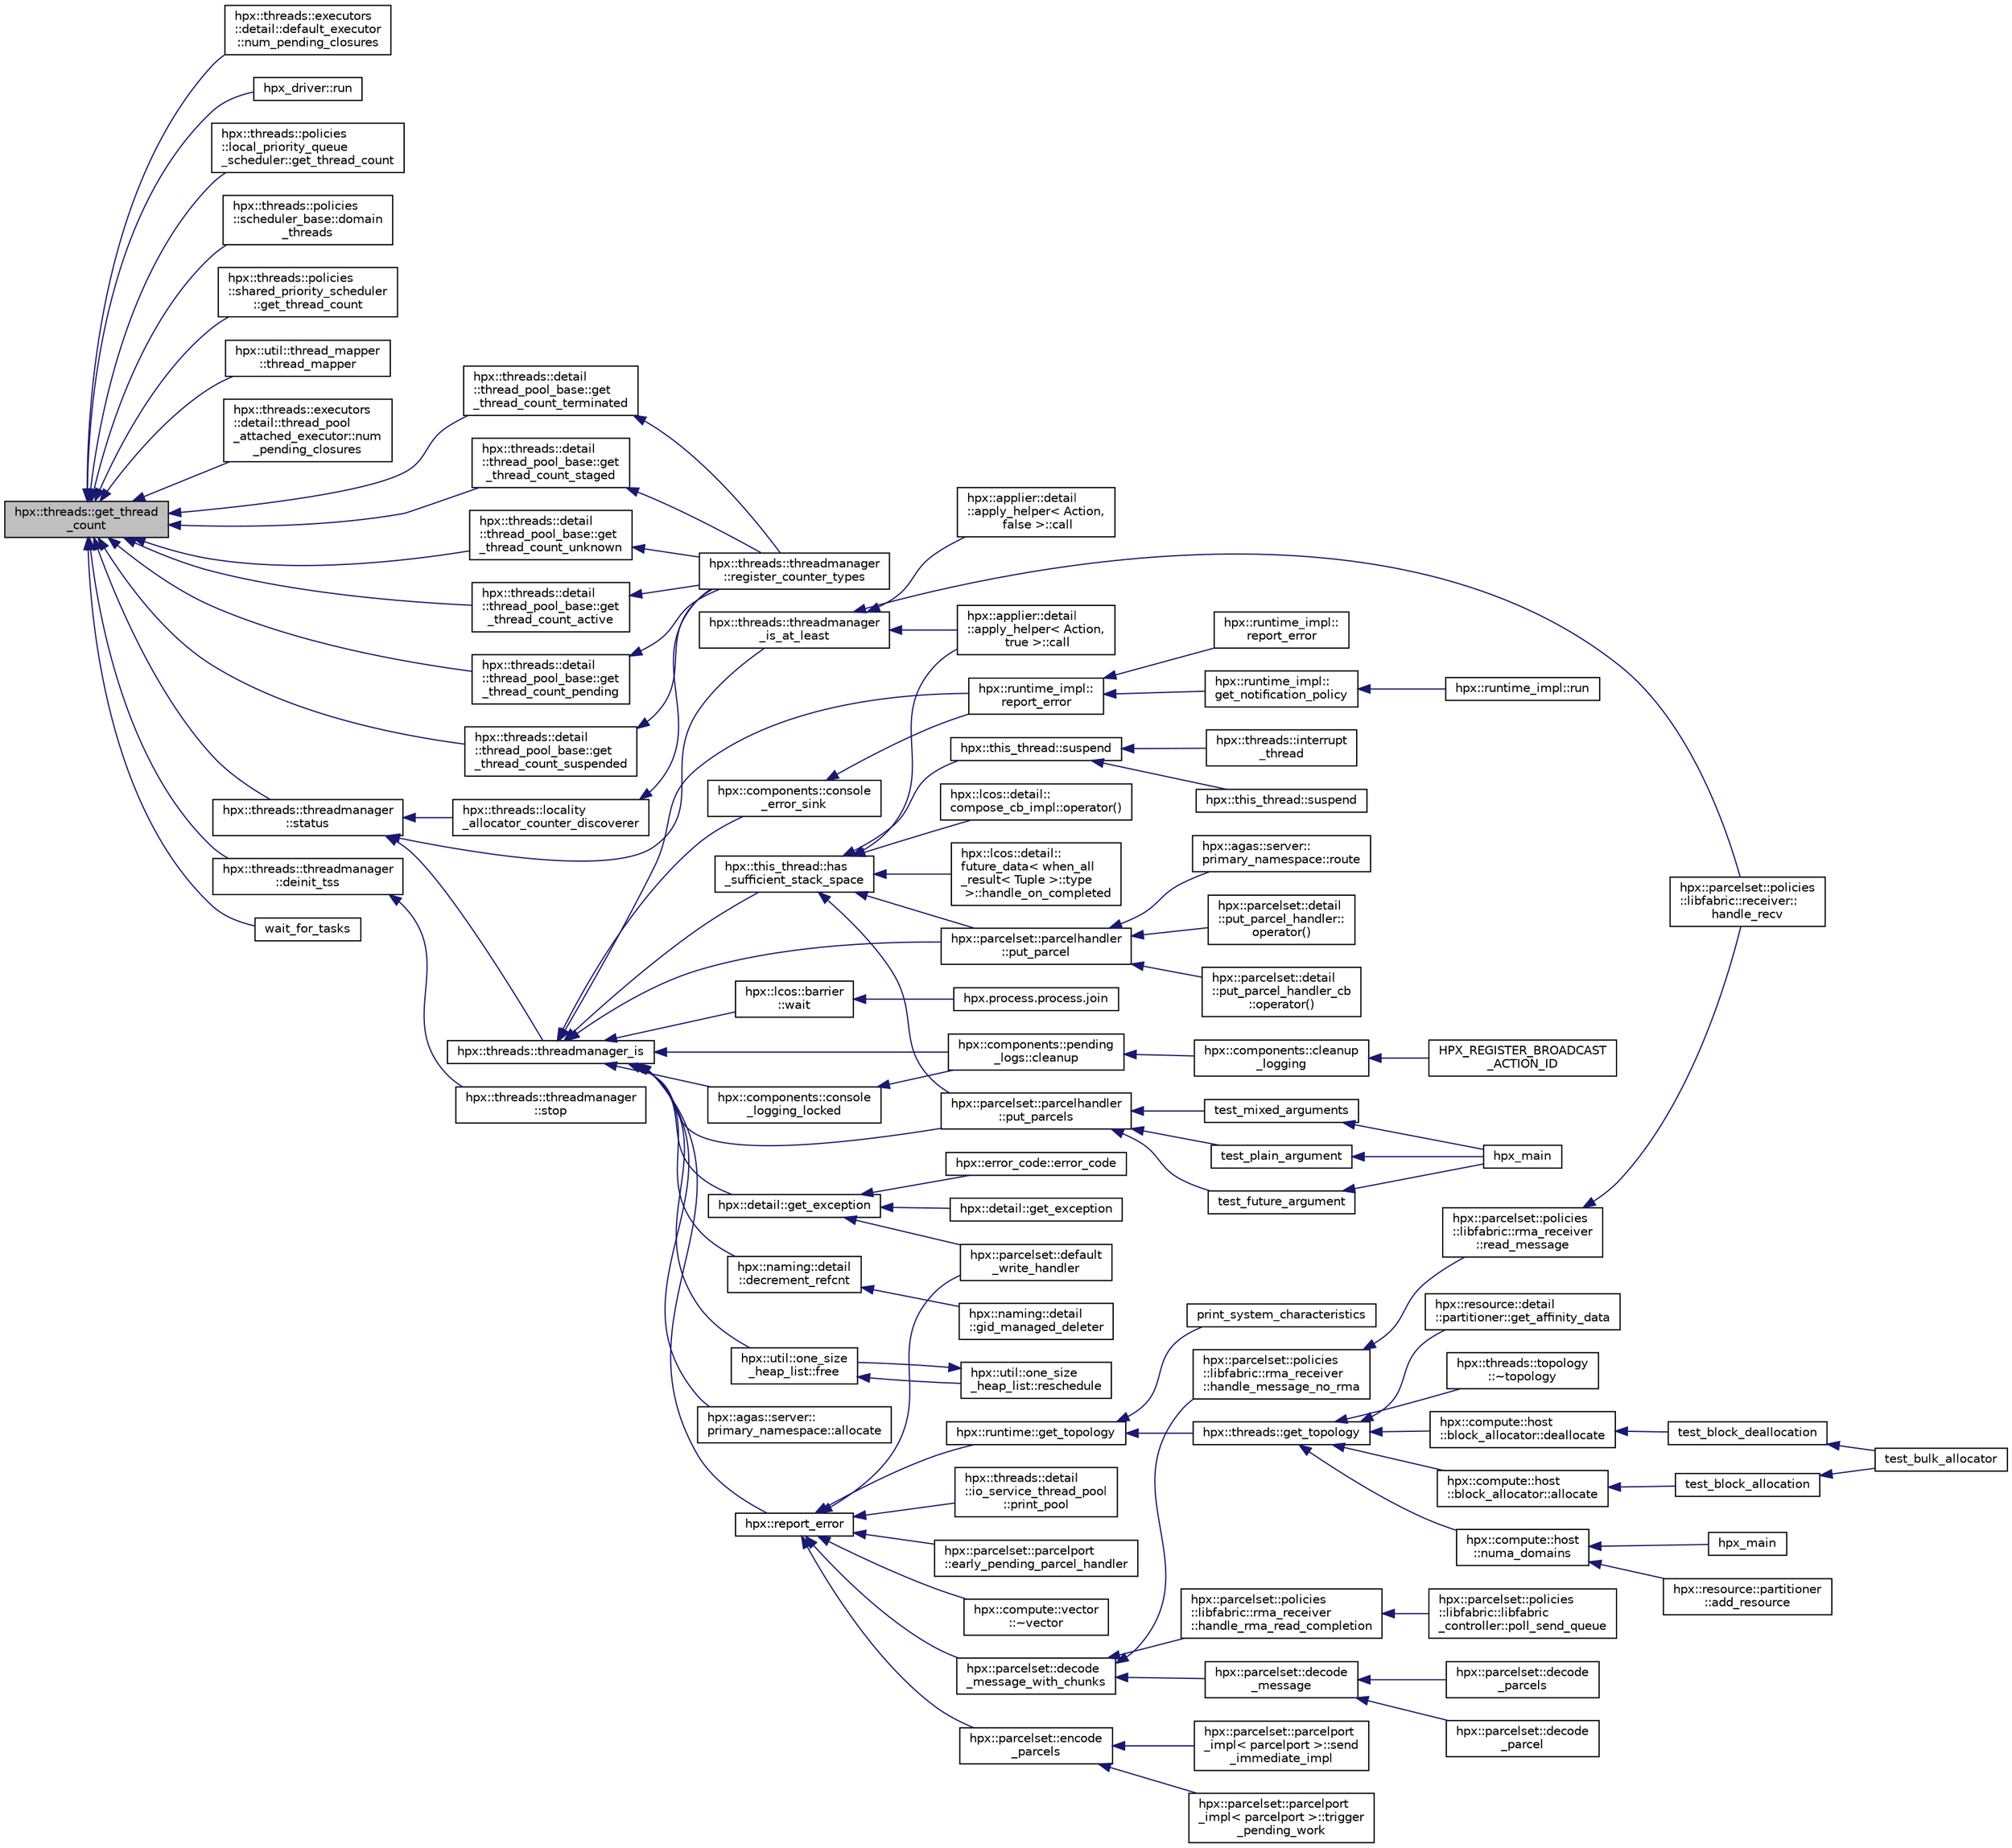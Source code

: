 digraph "hpx::threads::get_thread_count"
{
  edge [fontname="Helvetica",fontsize="10",labelfontname="Helvetica",labelfontsize="10"];
  node [fontname="Helvetica",fontsize="10",shape=record];
  rankdir="LR";
  Node3797 [label="hpx::threads::get_thread\l_count",height=0.2,width=0.4,color="black", fillcolor="grey75", style="filled", fontcolor="black"];
  Node3797 -> Node3798 [dir="back",color="midnightblue",fontsize="10",style="solid",fontname="Helvetica"];
  Node3798 [label="hpx::threads::executors\l::detail::default_executor\l::num_pending_closures",height=0.2,width=0.4,color="black", fillcolor="white", style="filled",URL="$dd/df3/classhpx_1_1threads_1_1executors_1_1detail_1_1default__executor.html#a70fdd44bece0e82ca51ca9754cb7f0cf"];
  Node3797 -> Node3799 [dir="back",color="midnightblue",fontsize="10",style="solid",fontname="Helvetica"];
  Node3799 [label="hpx_driver::run",height=0.2,width=0.4,color="black", fillcolor="white", style="filled",URL="$df/d10/structhpx__driver.html#a18f4851aebac8f2b382fae393675108f"];
  Node3797 -> Node3800 [dir="back",color="midnightblue",fontsize="10",style="solid",fontname="Helvetica"];
  Node3800 [label="hpx::threads::policies\l::local_priority_queue\l_scheduler::get_thread_count",height=0.2,width=0.4,color="black", fillcolor="white", style="filled",URL="$d7/d87/classhpx_1_1threads_1_1policies_1_1local__priority__queue__scheduler.html#aaab2364cc978af8579d142a1a533baca"];
  Node3797 -> Node3801 [dir="back",color="midnightblue",fontsize="10",style="solid",fontname="Helvetica"];
  Node3801 [label="hpx::threads::policies\l::scheduler_base::domain\l_threads",height=0.2,width=0.4,color="black", fillcolor="white", style="filled",URL="$dd/d7e/structhpx_1_1threads_1_1policies_1_1scheduler__base.html#a55fe864c7b0c34c284a1a929f42d6ed9"];
  Node3797 -> Node3802 [dir="back",color="midnightblue",fontsize="10",style="solid",fontname="Helvetica"];
  Node3802 [label="hpx::threads::policies\l::shared_priority_scheduler\l::get_thread_count",height=0.2,width=0.4,color="black", fillcolor="white", style="filled",URL="$d8/d52/classhpx_1_1threads_1_1policies_1_1shared__priority__scheduler.html#aa13551f9eeaaa324d1a1b703a1665e54"];
  Node3797 -> Node3803 [dir="back",color="midnightblue",fontsize="10",style="solid",fontname="Helvetica"];
  Node3803 [label="hpx::util::thread_mapper\l::thread_mapper",height=0.2,width=0.4,color="black", fillcolor="white", style="filled",URL="$d8/d18/classhpx_1_1util_1_1thread__mapper.html#a3590329f1208b81bd5c8f1ac97b40c0a"];
  Node3797 -> Node3804 [dir="back",color="midnightblue",fontsize="10",style="solid",fontname="Helvetica"];
  Node3804 [label="hpx::threads::executors\l::detail::thread_pool\l_attached_executor::num\l_pending_closures",height=0.2,width=0.4,color="black", fillcolor="white", style="filled",URL="$d6/de7/classhpx_1_1threads_1_1executors_1_1detail_1_1thread__pool__attached__executor.html#a840860faea0b59fedcd75cf1b9dd924d"];
  Node3797 -> Node3805 [dir="back",color="midnightblue",fontsize="10",style="solid",fontname="Helvetica"];
  Node3805 [label="hpx::threads::detail\l::thread_pool_base::get\l_thread_count_unknown",height=0.2,width=0.4,color="black", fillcolor="white", style="filled",URL="$de/dae/classhpx_1_1threads_1_1detail_1_1thread__pool__base.html#a02b71a516c26c913548a26374779751d"];
  Node3805 -> Node3806 [dir="back",color="midnightblue",fontsize="10",style="solid",fontname="Helvetica"];
  Node3806 [label="hpx::threads::threadmanager\l::register_counter_types",height=0.2,width=0.4,color="black", fillcolor="white", style="filled",URL="$d5/daa/classhpx_1_1threads_1_1threadmanager.html#a0bb9d826f78e997839ea79717a4fa26f"];
  Node3797 -> Node3807 [dir="back",color="midnightblue",fontsize="10",style="solid",fontname="Helvetica"];
  Node3807 [label="hpx::threads::detail\l::thread_pool_base::get\l_thread_count_active",height=0.2,width=0.4,color="black", fillcolor="white", style="filled",URL="$de/dae/classhpx_1_1threads_1_1detail_1_1thread__pool__base.html#a6042b333a05b5713d747785dfba77773"];
  Node3807 -> Node3806 [dir="back",color="midnightblue",fontsize="10",style="solid",fontname="Helvetica"];
  Node3797 -> Node3808 [dir="back",color="midnightblue",fontsize="10",style="solid",fontname="Helvetica"];
  Node3808 [label="hpx::threads::detail\l::thread_pool_base::get\l_thread_count_pending",height=0.2,width=0.4,color="black", fillcolor="white", style="filled",URL="$de/dae/classhpx_1_1threads_1_1detail_1_1thread__pool__base.html#ab448ab0ee8d3908cc591793830347f9c"];
  Node3808 -> Node3806 [dir="back",color="midnightblue",fontsize="10",style="solid",fontname="Helvetica"];
  Node3797 -> Node3809 [dir="back",color="midnightblue",fontsize="10",style="solid",fontname="Helvetica"];
  Node3809 [label="hpx::threads::detail\l::thread_pool_base::get\l_thread_count_suspended",height=0.2,width=0.4,color="black", fillcolor="white", style="filled",URL="$de/dae/classhpx_1_1threads_1_1detail_1_1thread__pool__base.html#ac387cd1d17e93b759837a58aa62e7e08"];
  Node3809 -> Node3806 [dir="back",color="midnightblue",fontsize="10",style="solid",fontname="Helvetica"];
  Node3797 -> Node3810 [dir="back",color="midnightblue",fontsize="10",style="solid",fontname="Helvetica"];
  Node3810 [label="hpx::threads::detail\l::thread_pool_base::get\l_thread_count_terminated",height=0.2,width=0.4,color="black", fillcolor="white", style="filled",URL="$de/dae/classhpx_1_1threads_1_1detail_1_1thread__pool__base.html#ab86e55cba9e6882497b2f23a3bd78af8"];
  Node3810 -> Node3806 [dir="back",color="midnightblue",fontsize="10",style="solid",fontname="Helvetica"];
  Node3797 -> Node3811 [dir="back",color="midnightblue",fontsize="10",style="solid",fontname="Helvetica"];
  Node3811 [label="hpx::threads::detail\l::thread_pool_base::get\l_thread_count_staged",height=0.2,width=0.4,color="black", fillcolor="white", style="filled",URL="$de/dae/classhpx_1_1threads_1_1detail_1_1thread__pool__base.html#abe42c65fc639a7e53a9651a7c3215136"];
  Node3811 -> Node3806 [dir="back",color="midnightblue",fontsize="10",style="solid",fontname="Helvetica"];
  Node3797 -> Node3812 [dir="back",color="midnightblue",fontsize="10",style="solid",fontname="Helvetica"];
  Node3812 [label="hpx::threads::threadmanager\l::status",height=0.2,width=0.4,color="black", fillcolor="white", style="filled",URL="$d5/daa/classhpx_1_1threads_1_1threadmanager.html#ad356526186c9d3ebfd1677bea135141c",tooltip="Return whether the thread manager is still running This returns the \"minimal state\", i.e. the state of the least advanced thread pool. "];
  Node3812 -> Node3813 [dir="back",color="midnightblue",fontsize="10",style="solid",fontname="Helvetica"];
  Node3813 [label="hpx::threads::threadmanager_is",height=0.2,width=0.4,color="black", fillcolor="white", style="filled",URL="$d7/d28/namespacehpx_1_1threads.html#a79ebd37a6bd090d20a14cc85df4b6f73"];
  Node3813 -> Node3814 [dir="back",color="midnightblue",fontsize="10",style="solid",fontname="Helvetica"];
  Node3814 [label="hpx::lcos::barrier\l::wait",height=0.2,width=0.4,color="black", fillcolor="white", style="filled",URL="$d9/dab/classhpx_1_1lcos_1_1barrier.html#a1fcac5ce49dd1b9800affc8c8b84e4c9"];
  Node3814 -> Node3815 [dir="back",color="midnightblue",fontsize="10",style="solid",fontname="Helvetica"];
  Node3815 [label="hpx.process.process.join",height=0.2,width=0.4,color="black", fillcolor="white", style="filled",URL="$d3/d41/classhpx_1_1process_1_1process.html#acc7ec4687f3bf5ae121ef7b494d991d8"];
  Node3813 -> Node3816 [dir="back",color="midnightblue",fontsize="10",style="solid",fontname="Helvetica"];
  Node3816 [label="hpx::components::console\l_error_sink",height=0.2,width=0.4,color="black", fillcolor="white", style="filled",URL="$d5/d76/namespacehpx_1_1components.html#a8e8b3cd26fda321c86bca13be5b40383"];
  Node3816 -> Node3817 [dir="back",color="midnightblue",fontsize="10",style="solid",fontname="Helvetica"];
  Node3817 [label="hpx::runtime_impl::\lreport_error",height=0.2,width=0.4,color="black", fillcolor="white", style="filled",URL="$dc/d80/classhpx_1_1runtime__impl.html#aabdaeb29966bd884e97f5fbca0ecae3d",tooltip="Report a non-recoverable error to the runtime system. "];
  Node3817 -> Node3818 [dir="back",color="midnightblue",fontsize="10",style="solid",fontname="Helvetica"];
  Node3818 [label="hpx::runtime_impl::\lreport_error",height=0.2,width=0.4,color="black", fillcolor="white", style="filled",URL="$dc/d80/classhpx_1_1runtime__impl.html#a5183bfa1e494d6a1455d6c10300d202d",tooltip="Report a non-recoverable error to the runtime system. "];
  Node3817 -> Node3819 [dir="back",color="midnightblue",fontsize="10",style="solid",fontname="Helvetica"];
  Node3819 [label="hpx::runtime_impl::\lget_notification_policy",height=0.2,width=0.4,color="black", fillcolor="white", style="filled",URL="$dc/d80/classhpx_1_1runtime__impl.html#aa9de8265198ceaf0e1e3f2ac1d78462e"];
  Node3819 -> Node3820 [dir="back",color="midnightblue",fontsize="10",style="solid",fontname="Helvetica"];
  Node3820 [label="hpx::runtime_impl::run",height=0.2,width=0.4,color="black", fillcolor="white", style="filled",URL="$dc/d80/classhpx_1_1runtime__impl.html#af8458421582bcb47802b012932a68757",tooltip="Run the HPX runtime system, initially use the given number of (OS) threads in the thread-manager and ..."];
  Node3813 -> Node3821 [dir="back",color="midnightblue",fontsize="10",style="solid",fontname="Helvetica"];
  Node3821 [label="hpx::components::console\l_logging_locked",height=0.2,width=0.4,color="black", fillcolor="white", style="filled",URL="$d5/d76/namespacehpx_1_1components.html#a4f4b3249253330bf1ac8f60917d1686f"];
  Node3821 -> Node3822 [dir="back",color="midnightblue",fontsize="10",style="solid",fontname="Helvetica"];
  Node3822 [label="hpx::components::pending\l_logs::cleanup",height=0.2,width=0.4,color="black", fillcolor="white", style="filled",URL="$d2/d34/structhpx_1_1components_1_1pending__logs.html#aa4aa5238eb3f0ed85351897da5d42453"];
  Node3822 -> Node3823 [dir="back",color="midnightblue",fontsize="10",style="solid",fontname="Helvetica"];
  Node3823 [label="hpx::components::cleanup\l_logging",height=0.2,width=0.4,color="black", fillcolor="white", style="filled",URL="$d5/d76/namespacehpx_1_1components.html#ac5d6aa2c2676512c45973181465756e4"];
  Node3823 -> Node3824 [dir="back",color="midnightblue",fontsize="10",style="solid",fontname="Helvetica"];
  Node3824 [label="HPX_REGISTER_BROADCAST\l_ACTION_ID",height=0.2,width=0.4,color="black", fillcolor="white", style="filled",URL="$de/d5c/runtime__support__server_8cpp.html#a2c7fd60adfab122ae67b173ad73fc706"];
  Node3813 -> Node3822 [dir="back",color="midnightblue",fontsize="10",style="solid",fontname="Helvetica"];
  Node3813 -> Node3825 [dir="back",color="midnightblue",fontsize="10",style="solid",fontname="Helvetica"];
  Node3825 [label="hpx::detail::get_exception",height=0.2,width=0.4,color="black", fillcolor="white", style="filled",URL="$d5/dbe/namespacehpx_1_1detail.html#a9bc870a59e82a707b66f801d11a31524"];
  Node3825 -> Node3826 [dir="back",color="midnightblue",fontsize="10",style="solid",fontname="Helvetica"];
  Node3826 [label="hpx::error_code::error_code",height=0.2,width=0.4,color="black", fillcolor="white", style="filled",URL="$d0/ddf/classhpx_1_1error__code.html#a6c75f772a727844e82acc4bda0478be1"];
  Node3825 -> Node3827 [dir="back",color="midnightblue",fontsize="10",style="solid",fontname="Helvetica"];
  Node3827 [label="hpx::parcelset::default\l_write_handler",height=0.2,width=0.4,color="black", fillcolor="white", style="filled",URL="$d4/d41/namespacehpx_1_1parcelset.html#afbd7ba917a0c0adcad43f9b8b0ef1dc2"];
  Node3825 -> Node3828 [dir="back",color="midnightblue",fontsize="10",style="solid",fontname="Helvetica"];
  Node3828 [label="hpx::detail::get_exception",height=0.2,width=0.4,color="black", fillcolor="white", style="filled",URL="$d5/dbe/namespacehpx_1_1detail.html#ae1fcb86925dcb6c7699a858634407236"];
  Node3813 -> Node3829 [dir="back",color="midnightblue",fontsize="10",style="solid",fontname="Helvetica"];
  Node3829 [label="hpx::naming::detail\l::decrement_refcnt",height=0.2,width=0.4,color="black", fillcolor="white", style="filled",URL="$d5/d18/namespacehpx_1_1naming_1_1detail.html#a63ddb380473bdb8a186686ffe718b6e2"];
  Node3829 -> Node3830 [dir="back",color="midnightblue",fontsize="10",style="solid",fontname="Helvetica"];
  Node3830 [label="hpx::naming::detail\l::gid_managed_deleter",height=0.2,width=0.4,color="black", fillcolor="white", style="filled",URL="$d5/d18/namespacehpx_1_1naming_1_1detail.html#a4a5ba88a0340322e30f2d7b160a4568f"];
  Node3813 -> Node3831 [dir="back",color="midnightblue",fontsize="10",style="solid",fontname="Helvetica"];
  Node3831 [label="hpx::util::one_size\l_heap_list::free",height=0.2,width=0.4,color="black", fillcolor="white", style="filled",URL="$dd/d40/classhpx_1_1util_1_1one__size__heap__list.html#a7b3caa304f907038a3d51ee27d674e8d"];
  Node3831 -> Node3832 [dir="back",color="midnightblue",fontsize="10",style="solid",fontname="Helvetica"];
  Node3832 [label="hpx::util::one_size\l_heap_list::reschedule",height=0.2,width=0.4,color="black", fillcolor="white", style="filled",URL="$dd/d40/classhpx_1_1util_1_1one__size__heap__list.html#adb4c24b314dfba950b55a641bbbbd7b4"];
  Node3832 -> Node3831 [dir="back",color="midnightblue",fontsize="10",style="solid",fontname="Helvetica"];
  Node3813 -> Node3833 [dir="back",color="midnightblue",fontsize="10",style="solid",fontname="Helvetica"];
  Node3833 [label="hpx::parcelset::parcelhandler\l::put_parcel",height=0.2,width=0.4,color="black", fillcolor="white", style="filled",URL="$d4/d2f/classhpx_1_1parcelset_1_1parcelhandler.html#ac47bfb07dba5c3273d36fabe0868d43b"];
  Node3833 -> Node3834 [dir="back",color="midnightblue",fontsize="10",style="solid",fontname="Helvetica"];
  Node3834 [label="hpx::parcelset::detail\l::put_parcel_handler::\loperator()",height=0.2,width=0.4,color="black", fillcolor="white", style="filled",URL="$d6/d81/structhpx_1_1parcelset_1_1detail_1_1put__parcel__handler.html#a108c3182042dc70fac236ffefd75df24"];
  Node3833 -> Node3835 [dir="back",color="midnightblue",fontsize="10",style="solid",fontname="Helvetica"];
  Node3835 [label="hpx::parcelset::detail\l::put_parcel_handler_cb\l::operator()",height=0.2,width=0.4,color="black", fillcolor="white", style="filled",URL="$d1/df2/structhpx_1_1parcelset_1_1detail_1_1put__parcel__handler__cb.html#a2748057527af1b9f5f5984703b59d8f8"];
  Node3833 -> Node3836 [dir="back",color="midnightblue",fontsize="10",style="solid",fontname="Helvetica"];
  Node3836 [label="hpx::agas::server::\lprimary_namespace::route",height=0.2,width=0.4,color="black", fillcolor="white", style="filled",URL="$d7/d3a/structhpx_1_1agas_1_1server_1_1primary__namespace.html#a9037a1baa55fb13097a541bc365f2d0b"];
  Node3813 -> Node3837 [dir="back",color="midnightblue",fontsize="10",style="solid",fontname="Helvetica"];
  Node3837 [label="hpx::parcelset::parcelhandler\l::put_parcels",height=0.2,width=0.4,color="black", fillcolor="white", style="filled",URL="$d4/d2f/classhpx_1_1parcelset_1_1parcelhandler.html#a32ef958ef057a82fe01c70df5da51c6a"];
  Node3837 -> Node3838 [dir="back",color="midnightblue",fontsize="10",style="solid",fontname="Helvetica"];
  Node3838 [label="test_plain_argument",height=0.2,width=0.4,color="black", fillcolor="white", style="filled",URL="$df/d23/put__parcels_8cpp.html#a60e7e37daaa74f7106c7cf614d219a87"];
  Node3838 -> Node3839 [dir="back",color="midnightblue",fontsize="10",style="solid",fontname="Helvetica"];
  Node3839 [label="hpx_main",height=0.2,width=0.4,color="black", fillcolor="white", style="filled",URL="$df/d23/put__parcels_8cpp.html#a4ca51ec94fa82421fc621b58eef7b01c"];
  Node3837 -> Node3840 [dir="back",color="midnightblue",fontsize="10",style="solid",fontname="Helvetica"];
  Node3840 [label="test_future_argument",height=0.2,width=0.4,color="black", fillcolor="white", style="filled",URL="$df/d23/put__parcels_8cpp.html#aaffb237829db631d8aaaf45d07e1ad9b"];
  Node3840 -> Node3839 [dir="back",color="midnightblue",fontsize="10",style="solid",fontname="Helvetica"];
  Node3837 -> Node3841 [dir="back",color="midnightblue",fontsize="10",style="solid",fontname="Helvetica"];
  Node3841 [label="test_mixed_arguments",height=0.2,width=0.4,color="black", fillcolor="white", style="filled",URL="$df/d23/put__parcels_8cpp.html#a24eb81d6a10219027bfd00fa26f0d382"];
  Node3841 -> Node3839 [dir="back",color="midnightblue",fontsize="10",style="solid",fontname="Helvetica"];
  Node3813 -> Node3842 [dir="back",color="midnightblue",fontsize="10",style="solid",fontname="Helvetica"];
  Node3842 [label="hpx::agas::server::\lprimary_namespace::allocate",height=0.2,width=0.4,color="black", fillcolor="white", style="filled",URL="$d7/d3a/structhpx_1_1agas_1_1server_1_1primary__namespace.html#a87560fb730ac846b91fc7287dc4e247b"];
  Node3813 -> Node3843 [dir="back",color="midnightblue",fontsize="10",style="solid",fontname="Helvetica"];
  Node3843 [label="hpx::report_error",height=0.2,width=0.4,color="black", fillcolor="white", style="filled",URL="$d8/d83/namespacehpx.html#ad3a47f9cb15f1800be181e4f249a0ede",tooltip="The function report_error reports the given exception to the console. "];
  Node3843 -> Node3844 [dir="back",color="midnightblue",fontsize="10",style="solid",fontname="Helvetica"];
  Node3844 [label="hpx::parcelset::decode\l_message_with_chunks",height=0.2,width=0.4,color="black", fillcolor="white", style="filled",URL="$d4/d41/namespacehpx_1_1parcelset.html#abb7d99e0c8aaa983f0851d9c5d4e78bf"];
  Node3844 -> Node3845 [dir="back",color="midnightblue",fontsize="10",style="solid",fontname="Helvetica"];
  Node3845 [label="hpx::parcelset::decode\l_message",height=0.2,width=0.4,color="black", fillcolor="white", style="filled",URL="$d4/d41/namespacehpx_1_1parcelset.html#ab5f27461c52dbbfeab29fe8a37986faa"];
  Node3845 -> Node3846 [dir="back",color="midnightblue",fontsize="10",style="solid",fontname="Helvetica"];
  Node3846 [label="hpx::parcelset::decode\l_parcel",height=0.2,width=0.4,color="black", fillcolor="white", style="filled",URL="$d4/d41/namespacehpx_1_1parcelset.html#a0199ca3fa04e8fa08c9e6b9eec41ebb5"];
  Node3845 -> Node3847 [dir="back",color="midnightblue",fontsize="10",style="solid",fontname="Helvetica"];
  Node3847 [label="hpx::parcelset::decode\l_parcels",height=0.2,width=0.4,color="black", fillcolor="white", style="filled",URL="$d4/d41/namespacehpx_1_1parcelset.html#aa7b4acdaa73e95824f4406d316551b51"];
  Node3844 -> Node3848 [dir="back",color="midnightblue",fontsize="10",style="solid",fontname="Helvetica"];
  Node3848 [label="hpx::parcelset::policies\l::libfabric::rma_receiver\l::handle_message_no_rma",height=0.2,width=0.4,color="black", fillcolor="white", style="filled",URL="$d4/d56/structhpx_1_1parcelset_1_1policies_1_1libfabric_1_1rma__receiver.html#a9ee3082ad51ee63cf85049b8126580f0"];
  Node3848 -> Node3849 [dir="back",color="midnightblue",fontsize="10",style="solid",fontname="Helvetica"];
  Node3849 [label="hpx::parcelset::policies\l::libfabric::rma_receiver\l::read_message",height=0.2,width=0.4,color="black", fillcolor="white", style="filled",URL="$d4/d56/structhpx_1_1parcelset_1_1policies_1_1libfabric_1_1rma__receiver.html#a687e3e9569a57b6bd48220ecd7ef2394"];
  Node3849 -> Node3850 [dir="back",color="midnightblue",fontsize="10",style="solid",fontname="Helvetica"];
  Node3850 [label="hpx::parcelset::policies\l::libfabric::receiver::\lhandle_recv",height=0.2,width=0.4,color="black", fillcolor="white", style="filled",URL="$d9/df5/structhpx_1_1parcelset_1_1policies_1_1libfabric_1_1receiver.html#ae18eac5b1593bc79ba31cf828177d611"];
  Node3844 -> Node3851 [dir="back",color="midnightblue",fontsize="10",style="solid",fontname="Helvetica"];
  Node3851 [label="hpx::parcelset::policies\l::libfabric::rma_receiver\l::handle_rma_read_completion",height=0.2,width=0.4,color="black", fillcolor="white", style="filled",URL="$d4/d56/structhpx_1_1parcelset_1_1policies_1_1libfabric_1_1rma__receiver.html#a77182bc65fb4dd0fc0737d87bec05a72"];
  Node3851 -> Node3852 [dir="back",color="midnightblue",fontsize="10",style="solid",fontname="Helvetica"];
  Node3852 [label="hpx::parcelset::policies\l::libfabric::libfabric\l_controller::poll_send_queue",height=0.2,width=0.4,color="black", fillcolor="white", style="filled",URL="$db/d9f/classhpx_1_1parcelset_1_1policies_1_1libfabric_1_1libfabric__controller.html#afaa02e122be1ea6800a245af7b3a9cf8"];
  Node3843 -> Node3853 [dir="back",color="midnightblue",fontsize="10",style="solid",fontname="Helvetica"];
  Node3853 [label="hpx::parcelset::encode\l_parcels",height=0.2,width=0.4,color="black", fillcolor="white", style="filled",URL="$d4/d41/namespacehpx_1_1parcelset.html#a85e1e1a4ee7e78d596f2cd32fa609cac"];
  Node3853 -> Node3854 [dir="back",color="midnightblue",fontsize="10",style="solid",fontname="Helvetica"];
  Node3854 [label="hpx::parcelset::parcelport\l_impl\< parcelport \>::send\l_immediate_impl",height=0.2,width=0.4,color="black", fillcolor="white", style="filled",URL="$db/d0a/classhpx_1_1parcelset_1_1parcelport__impl.html#aa8e1c465a67665c83591d61d2d14a0b0"];
  Node3853 -> Node3855 [dir="back",color="midnightblue",fontsize="10",style="solid",fontname="Helvetica"];
  Node3855 [label="hpx::parcelset::parcelport\l_impl\< parcelport \>::trigger\l_pending_work",height=0.2,width=0.4,color="black", fillcolor="white", style="filled",URL="$db/d0a/classhpx_1_1parcelset_1_1parcelport__impl.html#a590024331c0c701e3585be0cea1e6fd0"];
  Node3843 -> Node3856 [dir="back",color="midnightblue",fontsize="10",style="solid",fontname="Helvetica"];
  Node3856 [label="hpx::threads::detail\l::io_service_thread_pool\l::print_pool",height=0.2,width=0.4,color="black", fillcolor="white", style="filled",URL="$d9/d4a/classhpx_1_1threads_1_1detail_1_1io__service__thread__pool.html#a78fe0f8daa3ec7c358600bfa3b7179ac"];
  Node3843 -> Node3827 [dir="back",color="midnightblue",fontsize="10",style="solid",fontname="Helvetica"];
  Node3843 -> Node3857 [dir="back",color="midnightblue",fontsize="10",style="solid",fontname="Helvetica"];
  Node3857 [label="hpx::parcelset::parcelport\l::early_pending_parcel_handler",height=0.2,width=0.4,color="black", fillcolor="white", style="filled",URL="$d9/d67/classhpx_1_1parcelset_1_1parcelport.html#a4c3d31ba0e023b888975d93b409ab492"];
  Node3843 -> Node3858 [dir="back",color="midnightblue",fontsize="10",style="solid",fontname="Helvetica"];
  Node3858 [label="hpx::runtime::get_topology",height=0.2,width=0.4,color="black", fillcolor="white", style="filled",URL="$d0/d7b/classhpx_1_1runtime.html#aa55a57060c6d0c1ea5ce4e6ef818526e"];
  Node3858 -> Node3859 [dir="back",color="midnightblue",fontsize="10",style="solid",fontname="Helvetica"];
  Node3859 [label="print_system_characteristics",height=0.2,width=0.4,color="black", fillcolor="white", style="filled",URL="$d0/d07/system__characteristics_8hpp.html#ab89dcd3f8f12bd35634d3849f0e93d90"];
  Node3858 -> Node3860 [dir="back",color="midnightblue",fontsize="10",style="solid",fontname="Helvetica"];
  Node3860 [label="hpx::threads::get_topology",height=0.2,width=0.4,color="black", fillcolor="white", style="filled",URL="$d7/d28/namespacehpx_1_1threads.html#a2d22148118979eb7cad63c6ae4cab1c7"];
  Node3860 -> Node3861 [dir="back",color="midnightblue",fontsize="10",style="solid",fontname="Helvetica"];
  Node3861 [label="hpx::compute::host\l::block_allocator::allocate",height=0.2,width=0.4,color="black", fillcolor="white", style="filled",URL="$d2/de8/structhpx_1_1compute_1_1host_1_1block__allocator.html#a4e7e43af2aebdd6b603730bc1e5bdd7c"];
  Node3861 -> Node3862 [dir="back",color="midnightblue",fontsize="10",style="solid",fontname="Helvetica"];
  Node3862 [label="test_block_allocation",height=0.2,width=0.4,color="black", fillcolor="white", style="filled",URL="$dc/d4a/block__allocator_8cpp.html#a7724967e3eafa4b9cfd8f80dad98af00"];
  Node3862 -> Node3863 [dir="back",color="midnightblue",fontsize="10",style="solid",fontname="Helvetica"];
  Node3863 [label="test_bulk_allocator",height=0.2,width=0.4,color="black", fillcolor="white", style="filled",URL="$dc/d4a/block__allocator_8cpp.html#aad021fb470ac159eac4609ba96066d4d"];
  Node3860 -> Node3864 [dir="back",color="midnightblue",fontsize="10",style="solid",fontname="Helvetica"];
  Node3864 [label="hpx::compute::host\l::block_allocator::deallocate",height=0.2,width=0.4,color="black", fillcolor="white", style="filled",URL="$d2/de8/structhpx_1_1compute_1_1host_1_1block__allocator.html#a58162ea233b9f35cbb076a0b449e2767"];
  Node3864 -> Node3865 [dir="back",color="midnightblue",fontsize="10",style="solid",fontname="Helvetica"];
  Node3865 [label="test_block_deallocation",height=0.2,width=0.4,color="black", fillcolor="white", style="filled",URL="$dc/d4a/block__allocator_8cpp.html#aa27a8ee0dd50d1f98b2b0d39a3d93618"];
  Node3865 -> Node3863 [dir="back",color="midnightblue",fontsize="10",style="solid",fontname="Helvetica"];
  Node3860 -> Node3866 [dir="back",color="midnightblue",fontsize="10",style="solid",fontname="Helvetica"];
  Node3866 [label="hpx::compute::host\l::numa_domains",height=0.2,width=0.4,color="black", fillcolor="white", style="filled",URL="$d4/da7/namespacehpx_1_1compute_1_1host.html#a148bd526927f3b5f85a108c890973588"];
  Node3866 -> Node3867 [dir="back",color="midnightblue",fontsize="10",style="solid",fontname="Helvetica"];
  Node3867 [label="hpx::resource::partitioner\l::add_resource",height=0.2,width=0.4,color="black", fillcolor="white", style="filled",URL="$dc/d38/classhpx_1_1resource_1_1partitioner.html#ae994b2afde4fe9414c8e0b158615387b"];
  Node3866 -> Node3868 [dir="back",color="midnightblue",fontsize="10",style="solid",fontname="Helvetica"];
  Node3868 [label="hpx_main",height=0.2,width=0.4,color="black", fillcolor="white", style="filled",URL="$da/d5f/stream_8cpp.html#a4ca51ec94fa82421fc621b58eef7b01c"];
  Node3860 -> Node3869 [dir="back",color="midnightblue",fontsize="10",style="solid",fontname="Helvetica"];
  Node3869 [label="hpx::resource::detail\l::partitioner::get_affinity_data",height=0.2,width=0.4,color="black", fillcolor="white", style="filled",URL="$d0/dab/classhpx_1_1resource_1_1detail_1_1partitioner.html#a932efced0bbfee361094b8552334d931"];
  Node3860 -> Node3870 [dir="back",color="midnightblue",fontsize="10",style="solid",fontname="Helvetica"];
  Node3870 [label="hpx::threads::topology\l::~topology",height=0.2,width=0.4,color="black", fillcolor="white", style="filled",URL="$d5/daf/structhpx_1_1threads_1_1topology.html#a67c5a4444b8889b1de56aa7a17459734"];
  Node3843 -> Node3871 [dir="back",color="midnightblue",fontsize="10",style="solid",fontname="Helvetica"];
  Node3871 [label="hpx::compute::vector\l::~vector",height=0.2,width=0.4,color="black", fillcolor="white", style="filled",URL="$d3/d81/classhpx_1_1compute_1_1vector.html#a41a36d1562bc3b393601a0fa1daddebc"];
  Node3813 -> Node3817 [dir="back",color="midnightblue",fontsize="10",style="solid",fontname="Helvetica"];
  Node3813 -> Node3872 [dir="back",color="midnightblue",fontsize="10",style="solid",fontname="Helvetica"];
  Node3872 [label="hpx::this_thread::has\l_sufficient_stack_space",height=0.2,width=0.4,color="black", fillcolor="white", style="filled",URL="$d9/d52/namespacehpx_1_1this__thread.html#a84fe264361690c8b1a88964b8ebd4427"];
  Node3872 -> Node3873 [dir="back",color="midnightblue",fontsize="10",style="solid",fontname="Helvetica"];
  Node3873 [label="hpx::applier::detail\l::apply_helper\< Action,\l true \>::call",height=0.2,width=0.4,color="black", fillcolor="white", style="filled",URL="$d6/d73/structhpx_1_1applier_1_1detail_1_1apply__helper_3_01_action_00_01true_01_4.html#a7b6ec770dd1e402409ed236a6dd58c4a"];
  Node3872 -> Node3874 [dir="back",color="midnightblue",fontsize="10",style="solid",fontname="Helvetica"];
  Node3874 [label="hpx::lcos::detail::\lcompose_cb_impl::operator()",height=0.2,width=0.4,color="black", fillcolor="white", style="filled",URL="$d5/d49/structhpx_1_1lcos_1_1detail_1_1compose__cb__impl.html#a38b9993288d614ec534e157910f9e44b"];
  Node3872 -> Node3875 [dir="back",color="midnightblue",fontsize="10",style="solid",fontname="Helvetica"];
  Node3875 [label="hpx::lcos::detail::\lfuture_data\< when_all\l_result\< Tuple \>::type\l \>::handle_on_completed",height=0.2,width=0.4,color="black", fillcolor="white", style="filled",URL="$d9/dfd/structhpx_1_1lcos_1_1detail_1_1future__data.html#a61ebb8bee6419e6c3d591b1b88e50641"];
  Node3872 -> Node3833 [dir="back",color="midnightblue",fontsize="10",style="solid",fontname="Helvetica"];
  Node3872 -> Node3837 [dir="back",color="midnightblue",fontsize="10",style="solid",fontname="Helvetica"];
  Node3872 -> Node3876 [dir="back",color="midnightblue",fontsize="10",style="solid",fontname="Helvetica"];
  Node3876 [label="hpx::this_thread::suspend",height=0.2,width=0.4,color="black", fillcolor="white", style="filled",URL="$d9/d52/namespacehpx_1_1this__thread.html#a15c12bd6b0b99c9a65e1a3669492805d"];
  Node3876 -> Node3877 [dir="back",color="midnightblue",fontsize="10",style="solid",fontname="Helvetica"];
  Node3877 [label="hpx::threads::interrupt\l_thread",height=0.2,width=0.4,color="black", fillcolor="white", style="filled",URL="$d7/d28/namespacehpx_1_1threads.html#ae3f683ad072d61249bf20c67134d604c"];
  Node3876 -> Node3878 [dir="back",color="midnightblue",fontsize="10",style="solid",fontname="Helvetica"];
  Node3878 [label="hpx::this_thread::suspend",height=0.2,width=0.4,color="black", fillcolor="white", style="filled",URL="$d9/d52/namespacehpx_1_1this__thread.html#a13faad4167a300676b16c76733aac1df"];
  Node3812 -> Node3879 [dir="back",color="midnightblue",fontsize="10",style="solid",fontname="Helvetica"];
  Node3879 [label="hpx::threads::threadmanager\l_is_at_least",height=0.2,width=0.4,color="black", fillcolor="white", style="filled",URL="$d7/d28/namespacehpx_1_1threads.html#a031c3fabaed88facc2f1a52c7c2d546d"];
  Node3879 -> Node3880 [dir="back",color="midnightblue",fontsize="10",style="solid",fontname="Helvetica"];
  Node3880 [label="hpx::applier::detail\l::apply_helper\< Action,\l false \>::call",height=0.2,width=0.4,color="black", fillcolor="white", style="filled",URL="$de/d9b/structhpx_1_1applier_1_1detail_1_1apply__helper_3_01_action_00_01false_01_4.html#a567fbb92986df0974d5b30ca9a002130"];
  Node3879 -> Node3873 [dir="back",color="midnightblue",fontsize="10",style="solid",fontname="Helvetica"];
  Node3879 -> Node3850 [dir="back",color="midnightblue",fontsize="10",style="solid",fontname="Helvetica"];
  Node3812 -> Node3881 [dir="back",color="midnightblue",fontsize="10",style="solid",fontname="Helvetica"];
  Node3881 [label="hpx::threads::locality\l_allocator_counter_discoverer",height=0.2,width=0.4,color="black", fillcolor="white", style="filled",URL="$d7/d28/namespacehpx_1_1threads.html#ad711b6ceea3739148833bd939697d80d"];
  Node3881 -> Node3806 [dir="back",color="midnightblue",fontsize="10",style="solid",fontname="Helvetica"];
  Node3797 -> Node3882 [dir="back",color="midnightblue",fontsize="10",style="solid",fontname="Helvetica"];
  Node3882 [label="hpx::threads::threadmanager\l::deinit_tss",height=0.2,width=0.4,color="black", fillcolor="white", style="filled",URL="$d5/daa/classhpx_1_1threads_1_1threadmanager.html#a1f4c8c7394b387f4b5d222e01c15fd91"];
  Node3882 -> Node3883 [dir="back",color="midnightblue",fontsize="10",style="solid",fontname="Helvetica"];
  Node3883 [label="hpx::threads::threadmanager\l::stop",height=0.2,width=0.4,color="black", fillcolor="white", style="filled",URL="$d5/daa/classhpx_1_1threads_1_1threadmanager.html#a08a2db158e18672b8237e36a3e82597f",tooltip="Forcefully stop the thread-manager. "];
  Node3797 -> Node3884 [dir="back",color="midnightblue",fontsize="10",style="solid",fontname="Helvetica"];
  Node3884 [label="wait_for_tasks",height=0.2,width=0.4,color="black", fillcolor="white", style="filled",URL="$df/de1/timed__task__spawn_8cpp.html#a9343f118f9876c51c2ce9a733a41320f"];
}
